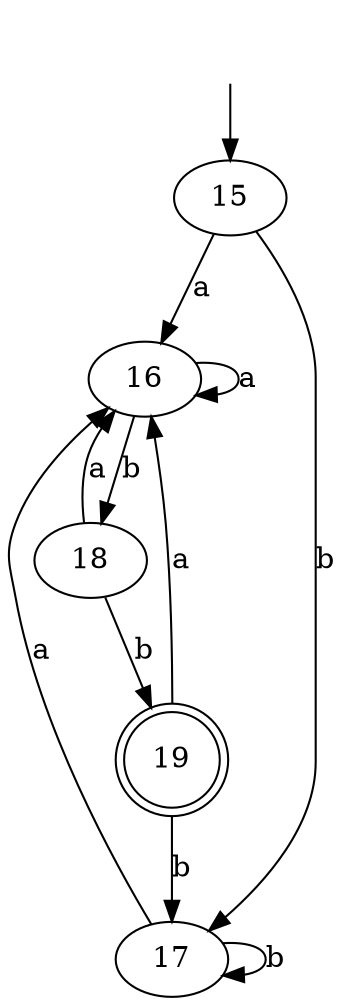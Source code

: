digraph fa {
	15 [label=15]
	16 [label=16]
	17 [label=17]
	18 [label=18]
	19 [label=19]
	15
	16
	17
	18
	19 [shape=doublecircle]
	15 -> 16 [label=a]
	15 -> 17 [label=b]
	16 -> 16 [label=a]
	16 -> 18 [label=b]
	17 -> 16 [label=a]
	17 -> 17 [label=b]
	18 -> 16 [label=a]
	18 -> 19 [label=b]
	19 -> 16 [label=a]
	19 -> 17 [label=b]
	"" [shape=plaintext]
	"" -> 15
}
